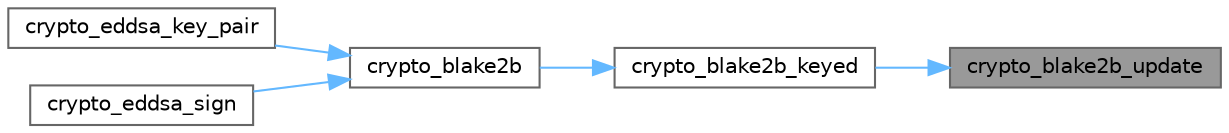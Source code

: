 digraph "crypto_blake2b_update"
{
 // LATEX_PDF_SIZE
  bgcolor="transparent";
  edge [fontname=Helvetica,fontsize=10,labelfontname=Helvetica,labelfontsize=10];
  node [fontname=Helvetica,fontsize=10,shape=box,height=0.2,width=0.4];
  rankdir="RL";
  Node1 [id="Node000001",label="crypto_blake2b_update",height=0.2,width=0.4,color="gray40", fillcolor="grey60", style="filled", fontcolor="black",tooltip=" "];
  Node1 -> Node2 [id="edge1_Node000001_Node000002",dir="back",color="steelblue1",style="solid",tooltip=" "];
  Node2 [id="Node000002",label="crypto_blake2b_keyed",height=0.2,width=0.4,color="grey40", fillcolor="white", style="filled",URL="$monocypher_8c.html#a5a1dd8ddab4f2f4122ba80a8ab42d75b",tooltip=" "];
  Node2 -> Node3 [id="edge2_Node000002_Node000003",dir="back",color="steelblue1",style="solid",tooltip=" "];
  Node3 [id="Node000003",label="crypto_blake2b",height=0.2,width=0.4,color="grey40", fillcolor="white", style="filled",URL="$monocypher_8c.html#a1121defb33e0af351020c4f2de6fafd7",tooltip=" "];
  Node3 -> Node4 [id="edge3_Node000003_Node000004",dir="back",color="steelblue1",style="solid",tooltip=" "];
  Node4 [id="Node000004",label="crypto_eddsa_key_pair",height=0.2,width=0.4,color="grey40", fillcolor="white", style="filled",URL="$monocypher_8c.html#a1704273c3a34f2491a79feaf9629d6d1",tooltip=" "];
  Node3 -> Node5 [id="edge4_Node000003_Node000005",dir="back",color="steelblue1",style="solid",tooltip=" "];
  Node5 [id="Node000005",label="crypto_eddsa_sign",height=0.2,width=0.4,color="grey40", fillcolor="white", style="filled",URL="$monocypher_8c.html#ac49180579088684e350bea594674c488",tooltip=" "];
}
